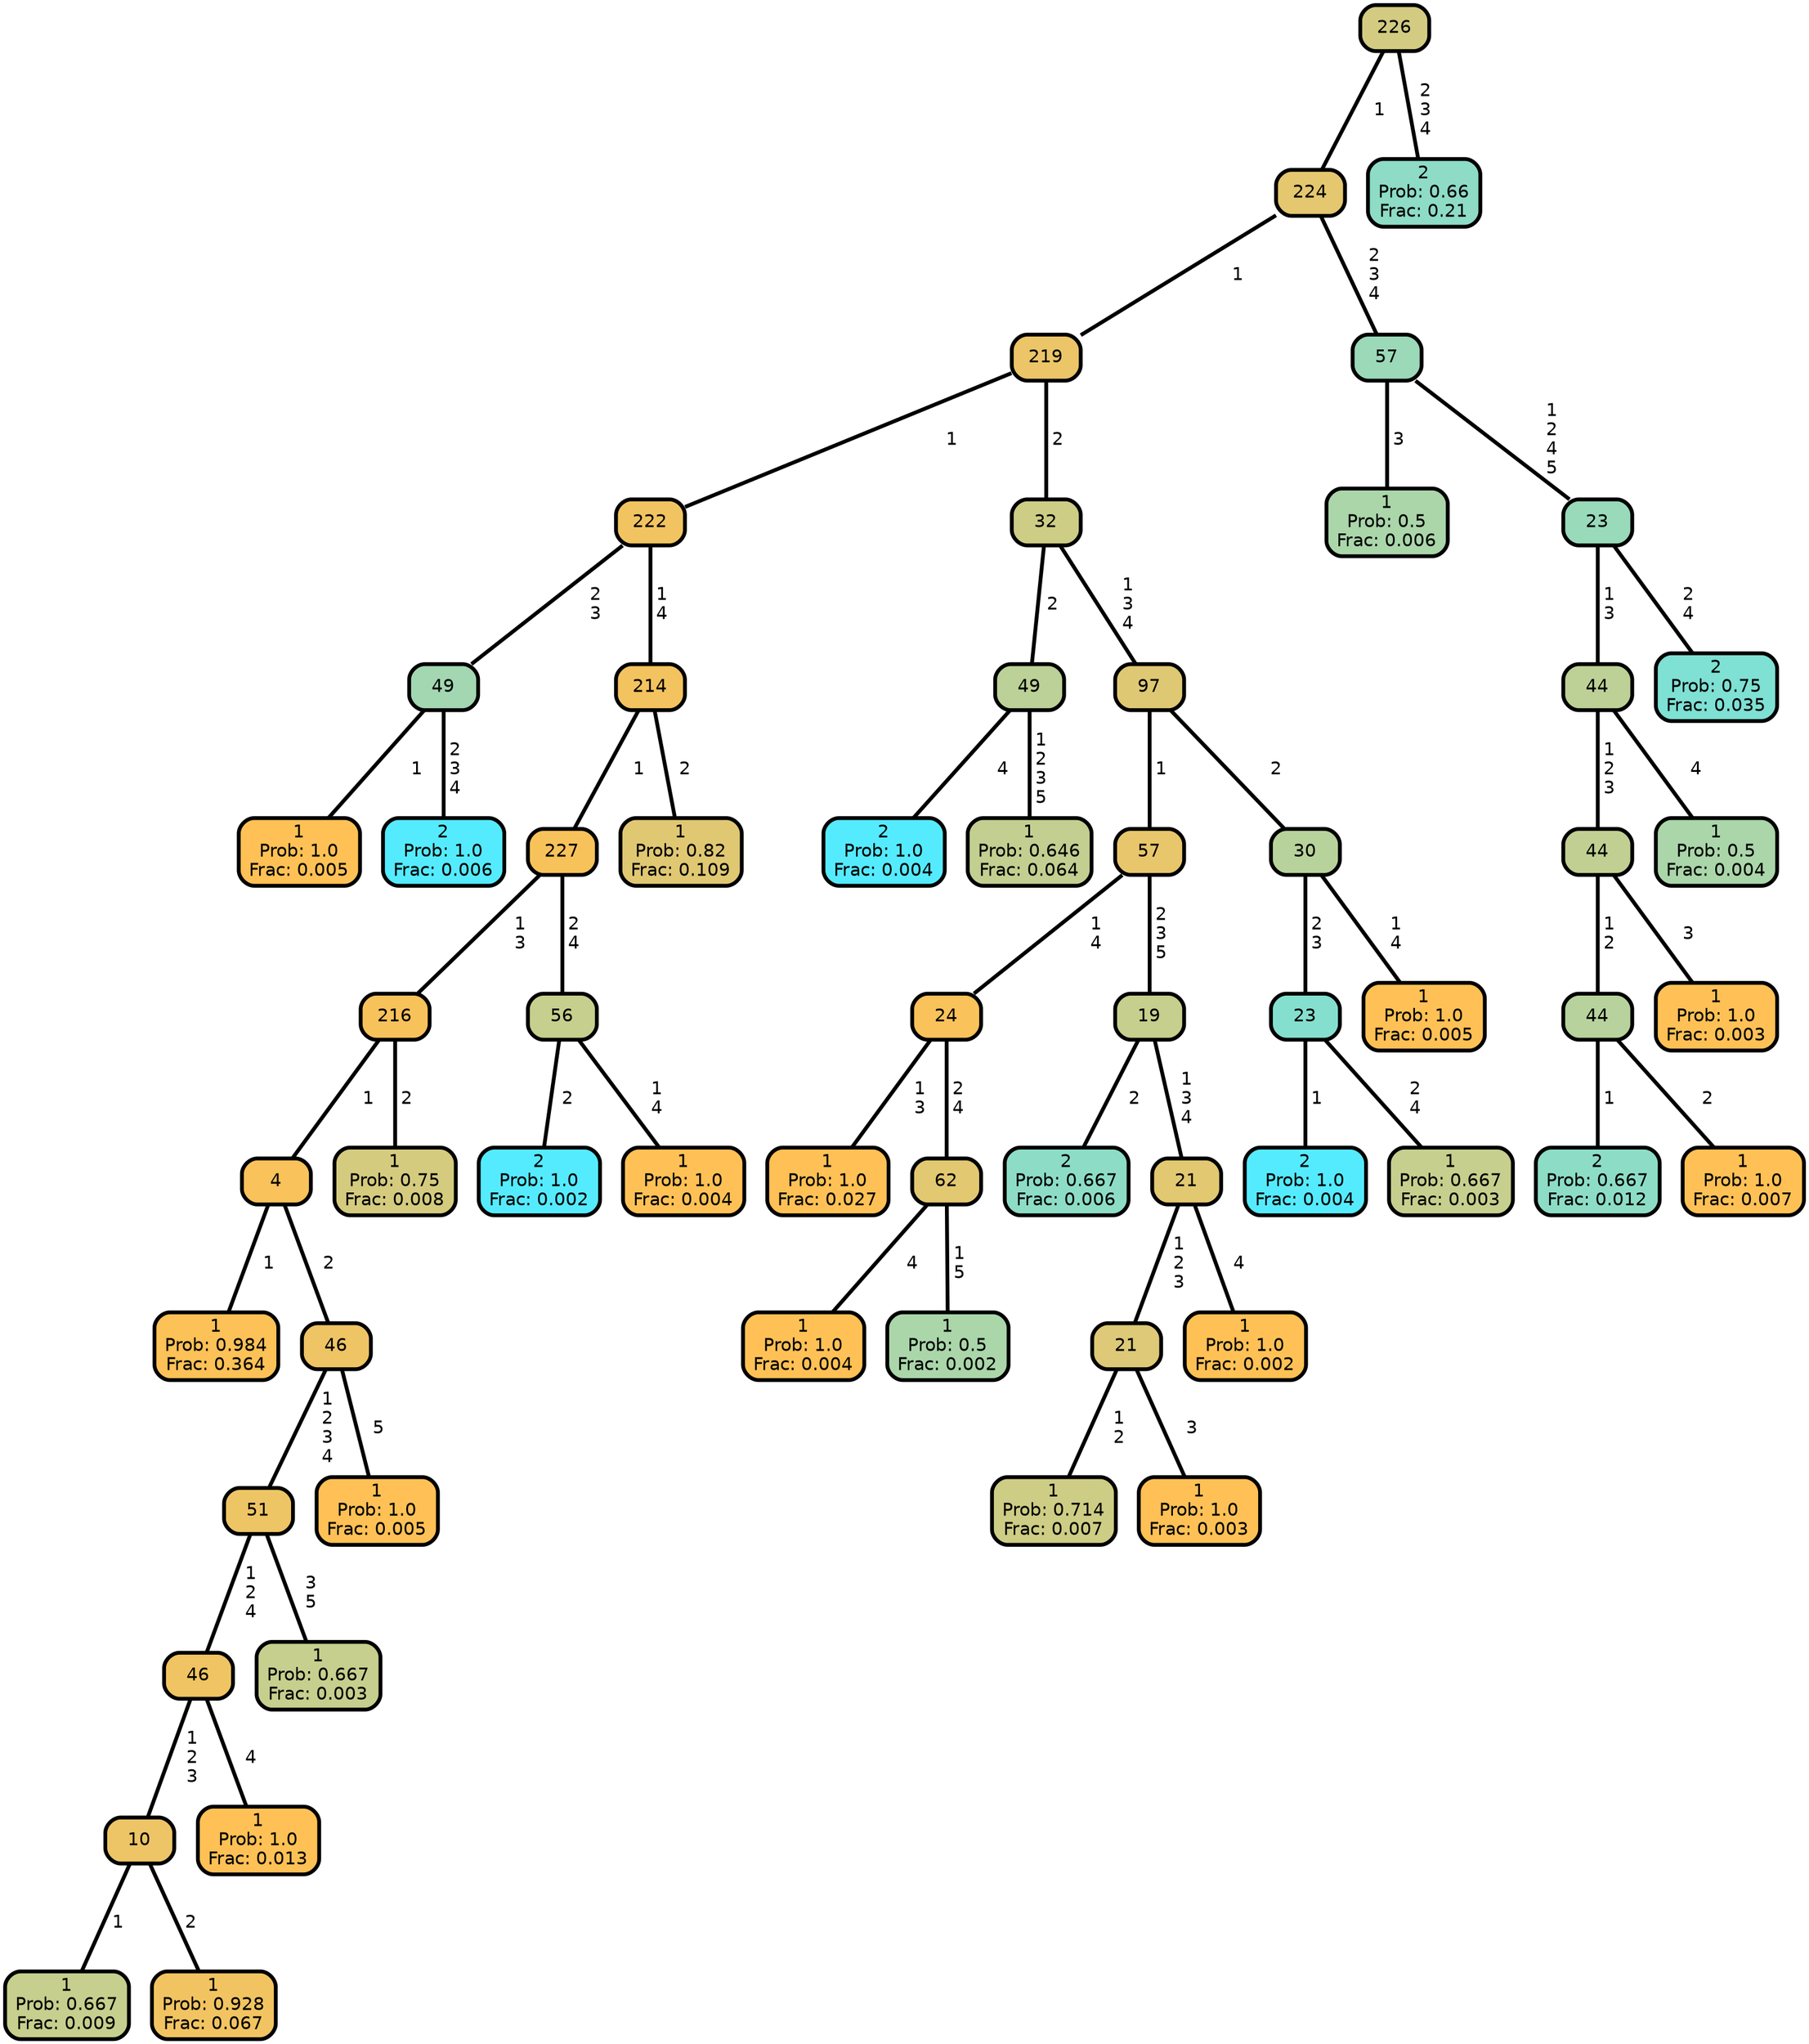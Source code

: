 graph Tree {
node [shape=box, style="filled, rounded",color="black",penwidth="3",fontcolor="black",                 fontname=helvetica] ;
graph [ranksep="0 equally", splines=straight,                 bgcolor=transparent, dpi=200] ;
edge [fontname=helvetica, color=black] ;
0 [label="1
Prob: 1.0
Frac: 0.005", fillcolor="#ffc155"] ;
1 [label="49", fillcolor="#a2d7b1"] ;
2 [label="2
Prob: 1.0
Frac: 0.006", fillcolor="#55ebff"] ;
3 [label="222", fillcolor="#f2c461"] ;
4 [label="1
Prob: 0.984
Frac: 0.364", fillcolor="#fcc157"] ;
5 [label="4", fillcolor="#f9c25a"] ;
6 [label="1
Prob: 0.667
Frac: 0.009", fillcolor="#c6cf8d"] ;
7 [label="10", fillcolor="#edc566"] ;
8 [label="1
Prob: 0.928
Frac: 0.067", fillcolor="#f2c461"] ;
9 [label="46", fillcolor="#f0c463"] ;
10 [label="1
Prob: 1.0
Frac: 0.013", fillcolor="#ffc155"] ;
11 [label="51", fillcolor="#eec565"] ;
12 [label="1
Prob: 0.667
Frac: 0.003", fillcolor="#c6cf8d"] ;
13 [label="46", fillcolor="#efc464"] ;
14 [label="1
Prob: 1.0
Frac: 0.005", fillcolor="#ffc155"] ;
15 [label="216", fillcolor="#f8c25b"] ;
16 [label="1
Prob: 0.75
Frac: 0.008", fillcolor="#d4cb7f"] ;
17 [label="227", fillcolor="#f8c25b"] ;
18 [label="2
Prob: 1.0
Frac: 0.002", fillcolor="#55ebff"] ;
19 [label="56", fillcolor="#c6cf8d"] ;
20 [label="1
Prob: 1.0
Frac: 0.004", fillcolor="#ffc155"] ;
21 [label="214", fillcolor="#f3c360"] ;
22 [label="1
Prob: 0.82
Frac: 0.109", fillcolor="#e0c873"] ;
23 [label="219", fillcolor="#ebc568"] ;
24 [label="2
Prob: 1.0
Frac: 0.004", fillcolor="#55ebff"] ;
25 [label="49", fillcolor="#bcd197"] ;
26 [label="1
Prob: 0.646
Frac: 0.064", fillcolor="#c2cf91"] ;
27 [label="32", fillcolor="#cdcd86"] ;
28 [label="1
Prob: 1.0
Frac: 0.027", fillcolor="#ffc155"] ;
29 [label="24", fillcolor="#fac25a"] ;
30 [label="1
Prob: 1.0
Frac: 0.004", fillcolor="#ffc155"] ;
31 [label="62", fillcolor="#e2c871"] ;
32 [label="1
Prob: 0.5
Frac: 0.002", fillcolor="#aad6aa"] ;
33 [label="57", fillcolor="#e8c66b"] ;
34 [label="2
Prob: 0.667
Frac: 0.006", fillcolor="#8dddc6"] ;
35 [label="19", fillcolor="#c6cf8d"] ;
36 [label="1
Prob: 0.714
Frac: 0.007", fillcolor="#cecd85"] ;
37 [label="21", fillcolor="#ddc977"] ;
38 [label="1
Prob: 1.0
Frac: 0.003", fillcolor="#ffc155"] ;
39 [label="21", fillcolor="#e2c871"] ;
40 [label="1
Prob: 1.0
Frac: 0.002", fillcolor="#ffc155"] ;
41 [label="97", fillcolor="#dfc874"] ;
42 [label="2
Prob: 1.0
Frac: 0.004", fillcolor="#55ebff"] ;
43 [label="23", fillcolor="#85dfce"] ;
44 [label="1
Prob: 0.667
Frac: 0.003", fillcolor="#c6cf8d"] ;
45 [label="30", fillcolor="#b8d29b"] ;
46 [label="1
Prob: 1.0
Frac: 0.005", fillcolor="#ffc155"] ;
47 [label="224", fillcolor="#e4c76f"] ;
48 [label="1
Prob: 0.5
Frac: 0.006", fillcolor="#aad6aa"] ;
49 [label="57", fillcolor="#9bd9b9"] ;
50 [label="2
Prob: 0.667
Frac: 0.012", fillcolor="#8dddc6"] ;
51 [label="44", fillcolor="#b7d29c"] ;
52 [label="1
Prob: 1.0
Frac: 0.007", fillcolor="#ffc155"] ;
53 [label="44", fillcolor="#c1d092"] ;
54 [label="1
Prob: 1.0
Frac: 0.003", fillcolor="#ffc155"] ;
55 [label="44", fillcolor="#bdd196"] ;
56 [label="1
Prob: 0.5
Frac: 0.004", fillcolor="#aad6aa"] ;
57 [label="23", fillcolor="#99daba"] ;
58 [label="2
Prob: 0.75
Frac: 0.035", fillcolor="#7fe0d4"] ;
59 [label="226", fillcolor="#d2cb81"] ;
60 [label="2
Prob: 0.66
Frac: 0.21", fillcolor="#8edcc5"] ;
1 -- 0 [label=" 1",penwidth=3] ;
1 -- 2 [label=" 2\n 3\n 4",penwidth=3] ;
3 -- 1 [label=" 2\n 3",penwidth=3] ;
3 -- 21 [label=" 1\n 4",penwidth=3] ;
5 -- 4 [label=" 1",penwidth=3] ;
5 -- 13 [label=" 2",penwidth=3] ;
7 -- 6 [label=" 1",penwidth=3] ;
7 -- 8 [label=" 2",penwidth=3] ;
9 -- 7 [label=" 1\n 2\n 3",penwidth=3] ;
9 -- 10 [label=" 4",penwidth=3] ;
11 -- 9 [label=" 1\n 2\n 4",penwidth=3] ;
11 -- 12 [label=" 3\n 5",penwidth=3] ;
13 -- 11 [label=" 1\n 2\n 3\n 4",penwidth=3] ;
13 -- 14 [label=" 5",penwidth=3] ;
15 -- 5 [label=" 1",penwidth=3] ;
15 -- 16 [label=" 2",penwidth=3] ;
17 -- 15 [label=" 1\n 3",penwidth=3] ;
17 -- 19 [label=" 2\n 4",penwidth=3] ;
19 -- 18 [label=" 2",penwidth=3] ;
19 -- 20 [label=" 1\n 4",penwidth=3] ;
21 -- 17 [label=" 1",penwidth=3] ;
21 -- 22 [label=" 2",penwidth=3] ;
23 -- 3 [label=" 1",penwidth=3] ;
23 -- 27 [label=" 2",penwidth=3] ;
25 -- 24 [label=" 4",penwidth=3] ;
25 -- 26 [label=" 1\n 2\n 3\n 5",penwidth=3] ;
27 -- 25 [label=" 2",penwidth=3] ;
27 -- 41 [label=" 1\n 3\n 4",penwidth=3] ;
29 -- 28 [label=" 1\n 3",penwidth=3] ;
29 -- 31 [label=" 2\n 4",penwidth=3] ;
31 -- 30 [label=" 4",penwidth=3] ;
31 -- 32 [label=" 1\n 5",penwidth=3] ;
33 -- 29 [label=" 1\n 4",penwidth=3] ;
33 -- 35 [label=" 2\n 3\n 5",penwidth=3] ;
35 -- 34 [label=" 2",penwidth=3] ;
35 -- 39 [label=" 1\n 3\n 4",penwidth=3] ;
37 -- 36 [label=" 1\n 2",penwidth=3] ;
37 -- 38 [label=" 3",penwidth=3] ;
39 -- 37 [label=" 1\n 2\n 3",penwidth=3] ;
39 -- 40 [label=" 4",penwidth=3] ;
41 -- 33 [label=" 1",penwidth=3] ;
41 -- 45 [label=" 2",penwidth=3] ;
43 -- 42 [label=" 1",penwidth=3] ;
43 -- 44 [label=" 2\n 4",penwidth=3] ;
45 -- 43 [label=" 2\n 3",penwidth=3] ;
45 -- 46 [label=" 1\n 4",penwidth=3] ;
47 -- 23 [label=" 1",penwidth=3] ;
47 -- 49 [label=" 2\n 3\n 4",penwidth=3] ;
49 -- 48 [label=" 3",penwidth=3] ;
49 -- 57 [label=" 1\n 2\n 4\n 5",penwidth=3] ;
51 -- 50 [label=" 1",penwidth=3] ;
51 -- 52 [label=" 2",penwidth=3] ;
53 -- 51 [label=" 1\n 2",penwidth=3] ;
53 -- 54 [label=" 3",penwidth=3] ;
55 -- 53 [label=" 1\n 2\n 3",penwidth=3] ;
55 -- 56 [label=" 4",penwidth=3] ;
57 -- 55 [label=" 1\n 3",penwidth=3] ;
57 -- 58 [label=" 2\n 4",penwidth=3] ;
59 -- 47 [label=" 1",penwidth=3] ;
59 -- 60 [label=" 2\n 3\n 4",penwidth=3] ;
{rank = same;}}